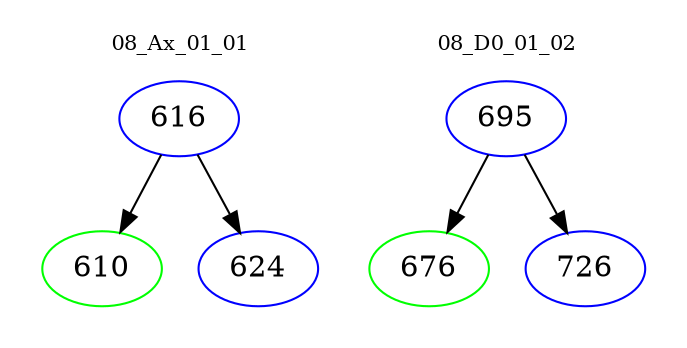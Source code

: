 digraph{
subgraph cluster_0 {
color = white
label = "08_Ax_01_01";
fontsize=10;
T0_616 [label="616", color="blue"]
T0_616 -> T0_610 [color="black"]
T0_610 [label="610", color="green"]
T0_616 -> T0_624 [color="black"]
T0_624 [label="624", color="blue"]
}
subgraph cluster_1 {
color = white
label = "08_D0_01_02";
fontsize=10;
T1_695 [label="695", color="blue"]
T1_695 -> T1_676 [color="black"]
T1_676 [label="676", color="green"]
T1_695 -> T1_726 [color="black"]
T1_726 [label="726", color="blue"]
}
}
